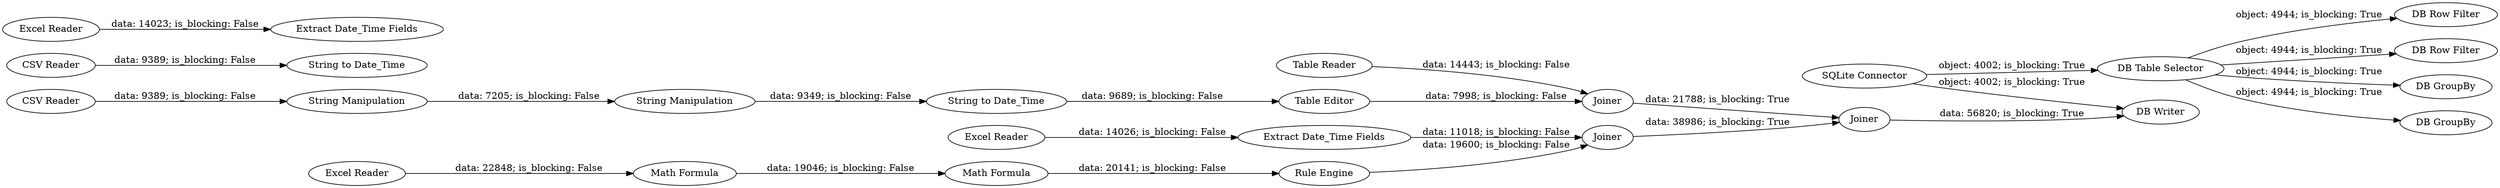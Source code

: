 digraph {
	"-6881569893295075003_23" [label="Math Formula"]
	"-6881569893295075003_38" [label="Extract Date_Time Fields"]
	"-6881569893295075003_30" [label="DB Writer"]
	"-6881569893295075003_21" [label="Math Formula"]
	"-6881569893295075003_22" [label="Rule Engine"]
	"2288295498994948184_44" [label="DB Row Filter"]
	"2288295498994948184_2" [label="String to Date_Time"]
	"-6881569893295075003_41" [label="Table Reader"]
	"2288295498994948184_43" [label="DB Table Selector"]
	"-6881569893295075003_19" [label="String Manipulation"]
	"-6881569893295075003_35" [label=Joiner]
	"-6881569893295075003_40" [label="Excel Reader"]
	"-6881569893295075003_26" [label="Table Editor"]
	"-6881569893295075003_36" [label=Joiner]
	"2288295498994948184_45" [label="DB Row Filter"]
	"2288295498994948184_1" [label="CSV Reader"]
	"-6881569893295075003_39" [label="Excel Reader"]
	"-6881569893295075003_24" [label="String to Date_Time"]
	"2288295498994948184_42" [label="DB GroupBy"]
	"2288295498994948184_41" [label="DB GroupBy"]
	"-6881569893295075003_43" [label="SQLite Connector"]
	"-6881569893295075003_42" [label="CSV Reader"]
	"2288295498994948184_5" [label="Excel Reader"]
	"-6881569893295075003_20" [label="String Manipulation"]
	"-6881569893295075003_37" [label=Joiner]
	"2288295498994948184_6" [label="Extract Date_Time Fields"]
	"-6881569893295075003_36" -> "-6881569893295075003_30" [label="data: 56820; is_blocking: True"]
	"-6881569893295075003_40" -> "-6881569893295075003_38" [label="data: 14026; is_blocking: False"]
	"-6881569893295075003_21" -> "-6881569893295075003_22" [label="data: 20141; is_blocking: False"]
	"2288295498994948184_43" -> "2288295498994948184_44" [label="object: 4944; is_blocking: True"]
	"-6881569893295075003_39" -> "-6881569893295075003_23" [label="data: 22848; is_blocking: False"]
	"-6881569893295075003_22" -> "-6881569893295075003_35" [label="data: 19600; is_blocking: False"]
	"-6881569893295075003_19" -> "-6881569893295075003_20" [label="data: 7205; is_blocking: False"]
	"-6881569893295075003_24" -> "-6881569893295075003_26" [label="data: 9689; is_blocking: False"]
	"-6881569893295075003_42" -> "-6881569893295075003_19" [label="data: 9389; is_blocking: False"]
	"-6881569893295075003_26" -> "-6881569893295075003_37" [label="data: 7998; is_blocking: False"]
	"-6881569893295075003_38" -> "-6881569893295075003_35" [label="data: 11018; is_blocking: False"]
	"-6881569893295075003_37" -> "-6881569893295075003_36" [label="data: 21788; is_blocking: True"]
	"-6881569893295075003_41" -> "-6881569893295075003_37" [label="data: 14443; is_blocking: False"]
	"-6881569893295075003_23" -> "-6881569893295075003_21" [label="data: 19046; is_blocking: False"]
	"2288295498994948184_1" -> "2288295498994948184_2" [label="data: 9389; is_blocking: False"]
	"2288295498994948184_43" -> "2288295498994948184_41" [label="object: 4944; is_blocking: True"]
	"2288295498994948184_43" -> "2288295498994948184_45" [label="object: 4944; is_blocking: True"]
	"-6881569893295075003_20" -> "-6881569893295075003_24" [label="data: 9349; is_blocking: False"]
	"2288295498994948184_43" -> "2288295498994948184_42" [label="object: 4944; is_blocking: True"]
	"2288295498994948184_5" -> "2288295498994948184_6" [label="data: 14023; is_blocking: False"]
	"-6881569893295075003_43" -> "-6881569893295075003_30" [label="object: 4002; is_blocking: True"]
	"-6881569893295075003_35" -> "-6881569893295075003_36" [label="data: 38986; is_blocking: True"]
	"-6881569893295075003_43" -> "2288295498994948184_43" [label="object: 4002; is_blocking: True"]
	rankdir=LR
}
